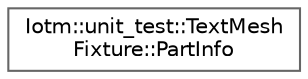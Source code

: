 digraph "Graphical Class Hierarchy"
{
 // INTERACTIVE_SVG=YES
 // LATEX_PDF_SIZE
  bgcolor="transparent";
  edge [fontname=Helvetica,fontsize=10,labelfontname=Helvetica,labelfontsize=10];
  node [fontname=Helvetica,fontsize=10,shape=box,height=0.2,width=0.4];
  rankdir="LR";
  Node0 [id="Node000000",label="Iotm::unit_test::TextMesh\lFixture::PartInfo",height=0.2,width=0.4,color="grey40", fillcolor="white", style="filled",URL="$structIotm_1_1unit__test_1_1TextMeshFixture_1_1PartInfo.html",tooltip=" "];
}
